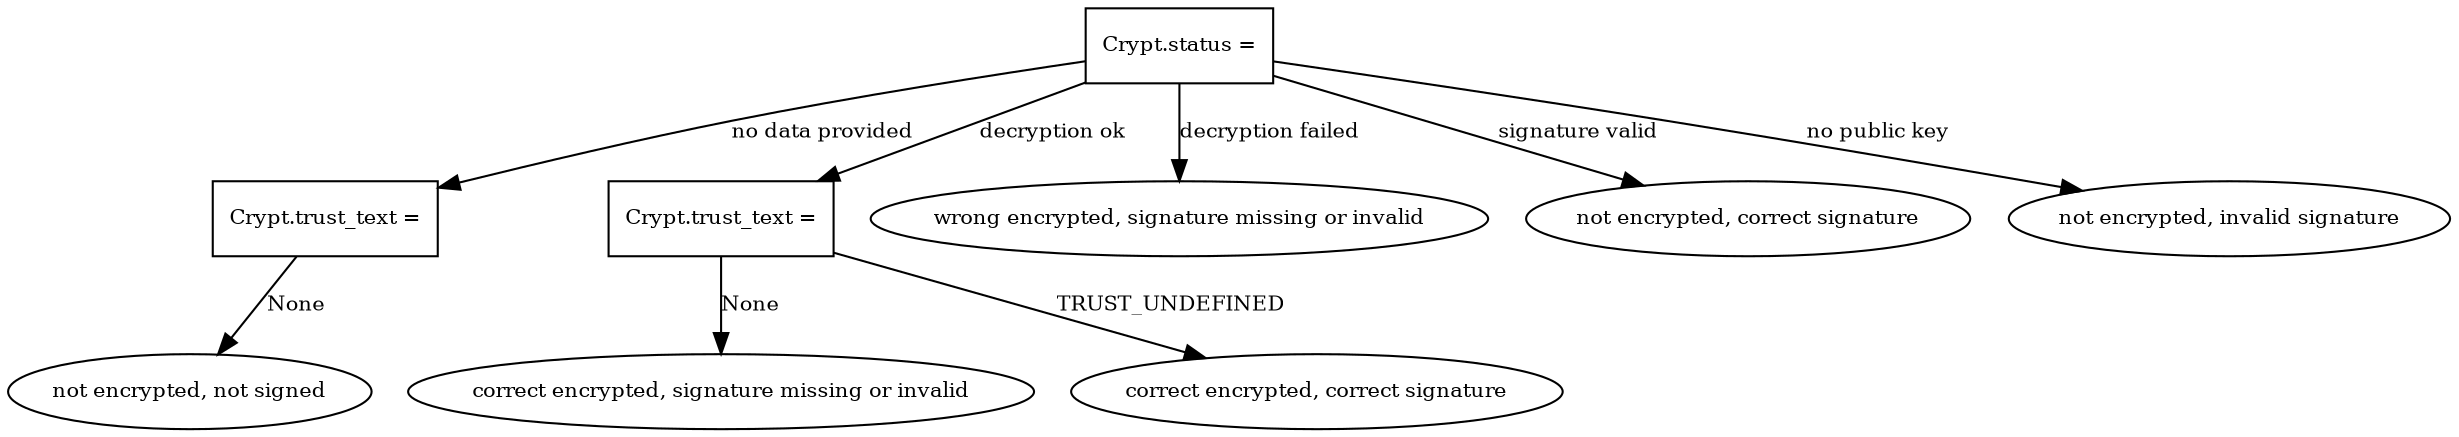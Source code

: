 digraph python_gnupg {

ratio=fill
edge [fontsize=10]
node [fontsize=10]

Status [label="Crypt.status =", shape="box"]

TrustTextPlain [label="Crypt.trust_text =", shape="box"]
TrustTextEncrypted [label="Crypt.trust_text =", shape="box"]

ResultPlainUnsigned [label="not encrypted, not signed"]
ResultEncryptedUnsigned [label="correct encrypted, signature missing or invalid"]
ResultEncryptedSigned [label="correct encrypted, correct signature"]
ResultDecryptionFail [label="wrong encrypted, signature missing or invalid"]
ResultPlainSigned [label="not encrypted, correct signature"]
ResultPlainSignFail [label="not encrypted, invalid signature"]

Status->TrustTextPlain [label="no data provided"]
TrustTextPlain -> ResultPlainUnsigned [label="None"]

Status->TrustTextEncrypted [label="decryption ok"]
TrustTextEncrypted -> ResultEncryptedUnsigned [label="None"]
TrustTextEncrypted -> ResultEncryptedSigned [label="TRUST_UNDEFINED"]

Status -> ResultDecryptionFail [label="decryption failed"]
Status -> ResultPlainSigned [label="signature valid"]
Status -> ResultPlainSignFail [label="no public key"]
}
